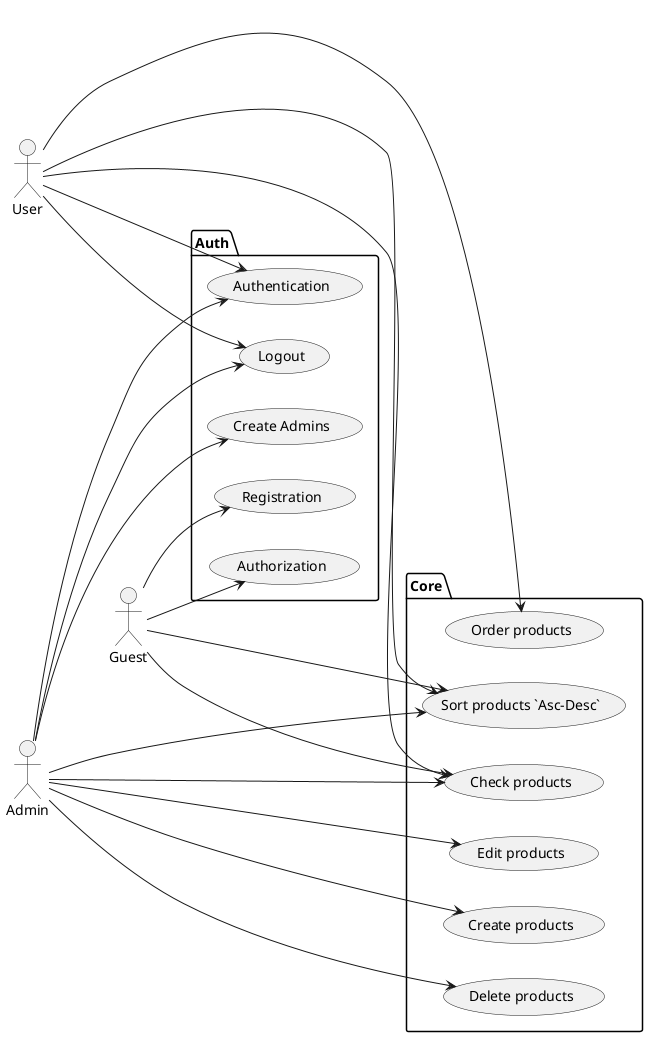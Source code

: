 @startuml
'https://plantuml.com/use-case-diagram

left to right direction
actor User
actor Guest
actor Admin

package Core{
    (Check products) as (CP)
    (Order products) as (OP)
    (Create products) as (CrP)
    (Delete products) as (DP)
    (Edit products) as (EP)
    (Sort products `Asc-Desc`) as (SP)
}

package Auth{
    (Authorization) as (Author)
    (Registration) as (Reg)
    (Create Admins) as (CA)
    (Authentication) as (Authen)
    (Logout) as (L)
}

User -> (CP)
User ---> (OP)
User -> (Authen)
User --> (SP)
User ---> (L)

Guest ---> (CP)
Guest --> (Reg)
Guest --> (Author)
Guest -> (SP)

Admin ----> (CP)
Admin --> (CA)
Admin ---> (CrP)
Admin ----> (DP)
Admin -> (Authen)
Admin -> (EP)
Admin -> (SP)
Admin -> (L)
@enduml